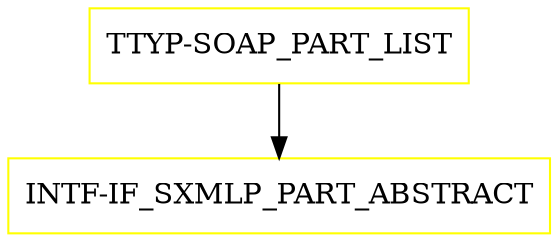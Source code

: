 digraph G {
  "TTYP-SOAP_PART_LIST" [shape=box,color=yellow];
  "INTF-IF_SXMLP_PART_ABSTRACT" [shape=box,color=yellow,URL="./INTF_IF_SXMLP_PART_ABSTRACT.html"];
  "TTYP-SOAP_PART_LIST" -> "INTF-IF_SXMLP_PART_ABSTRACT";
}
